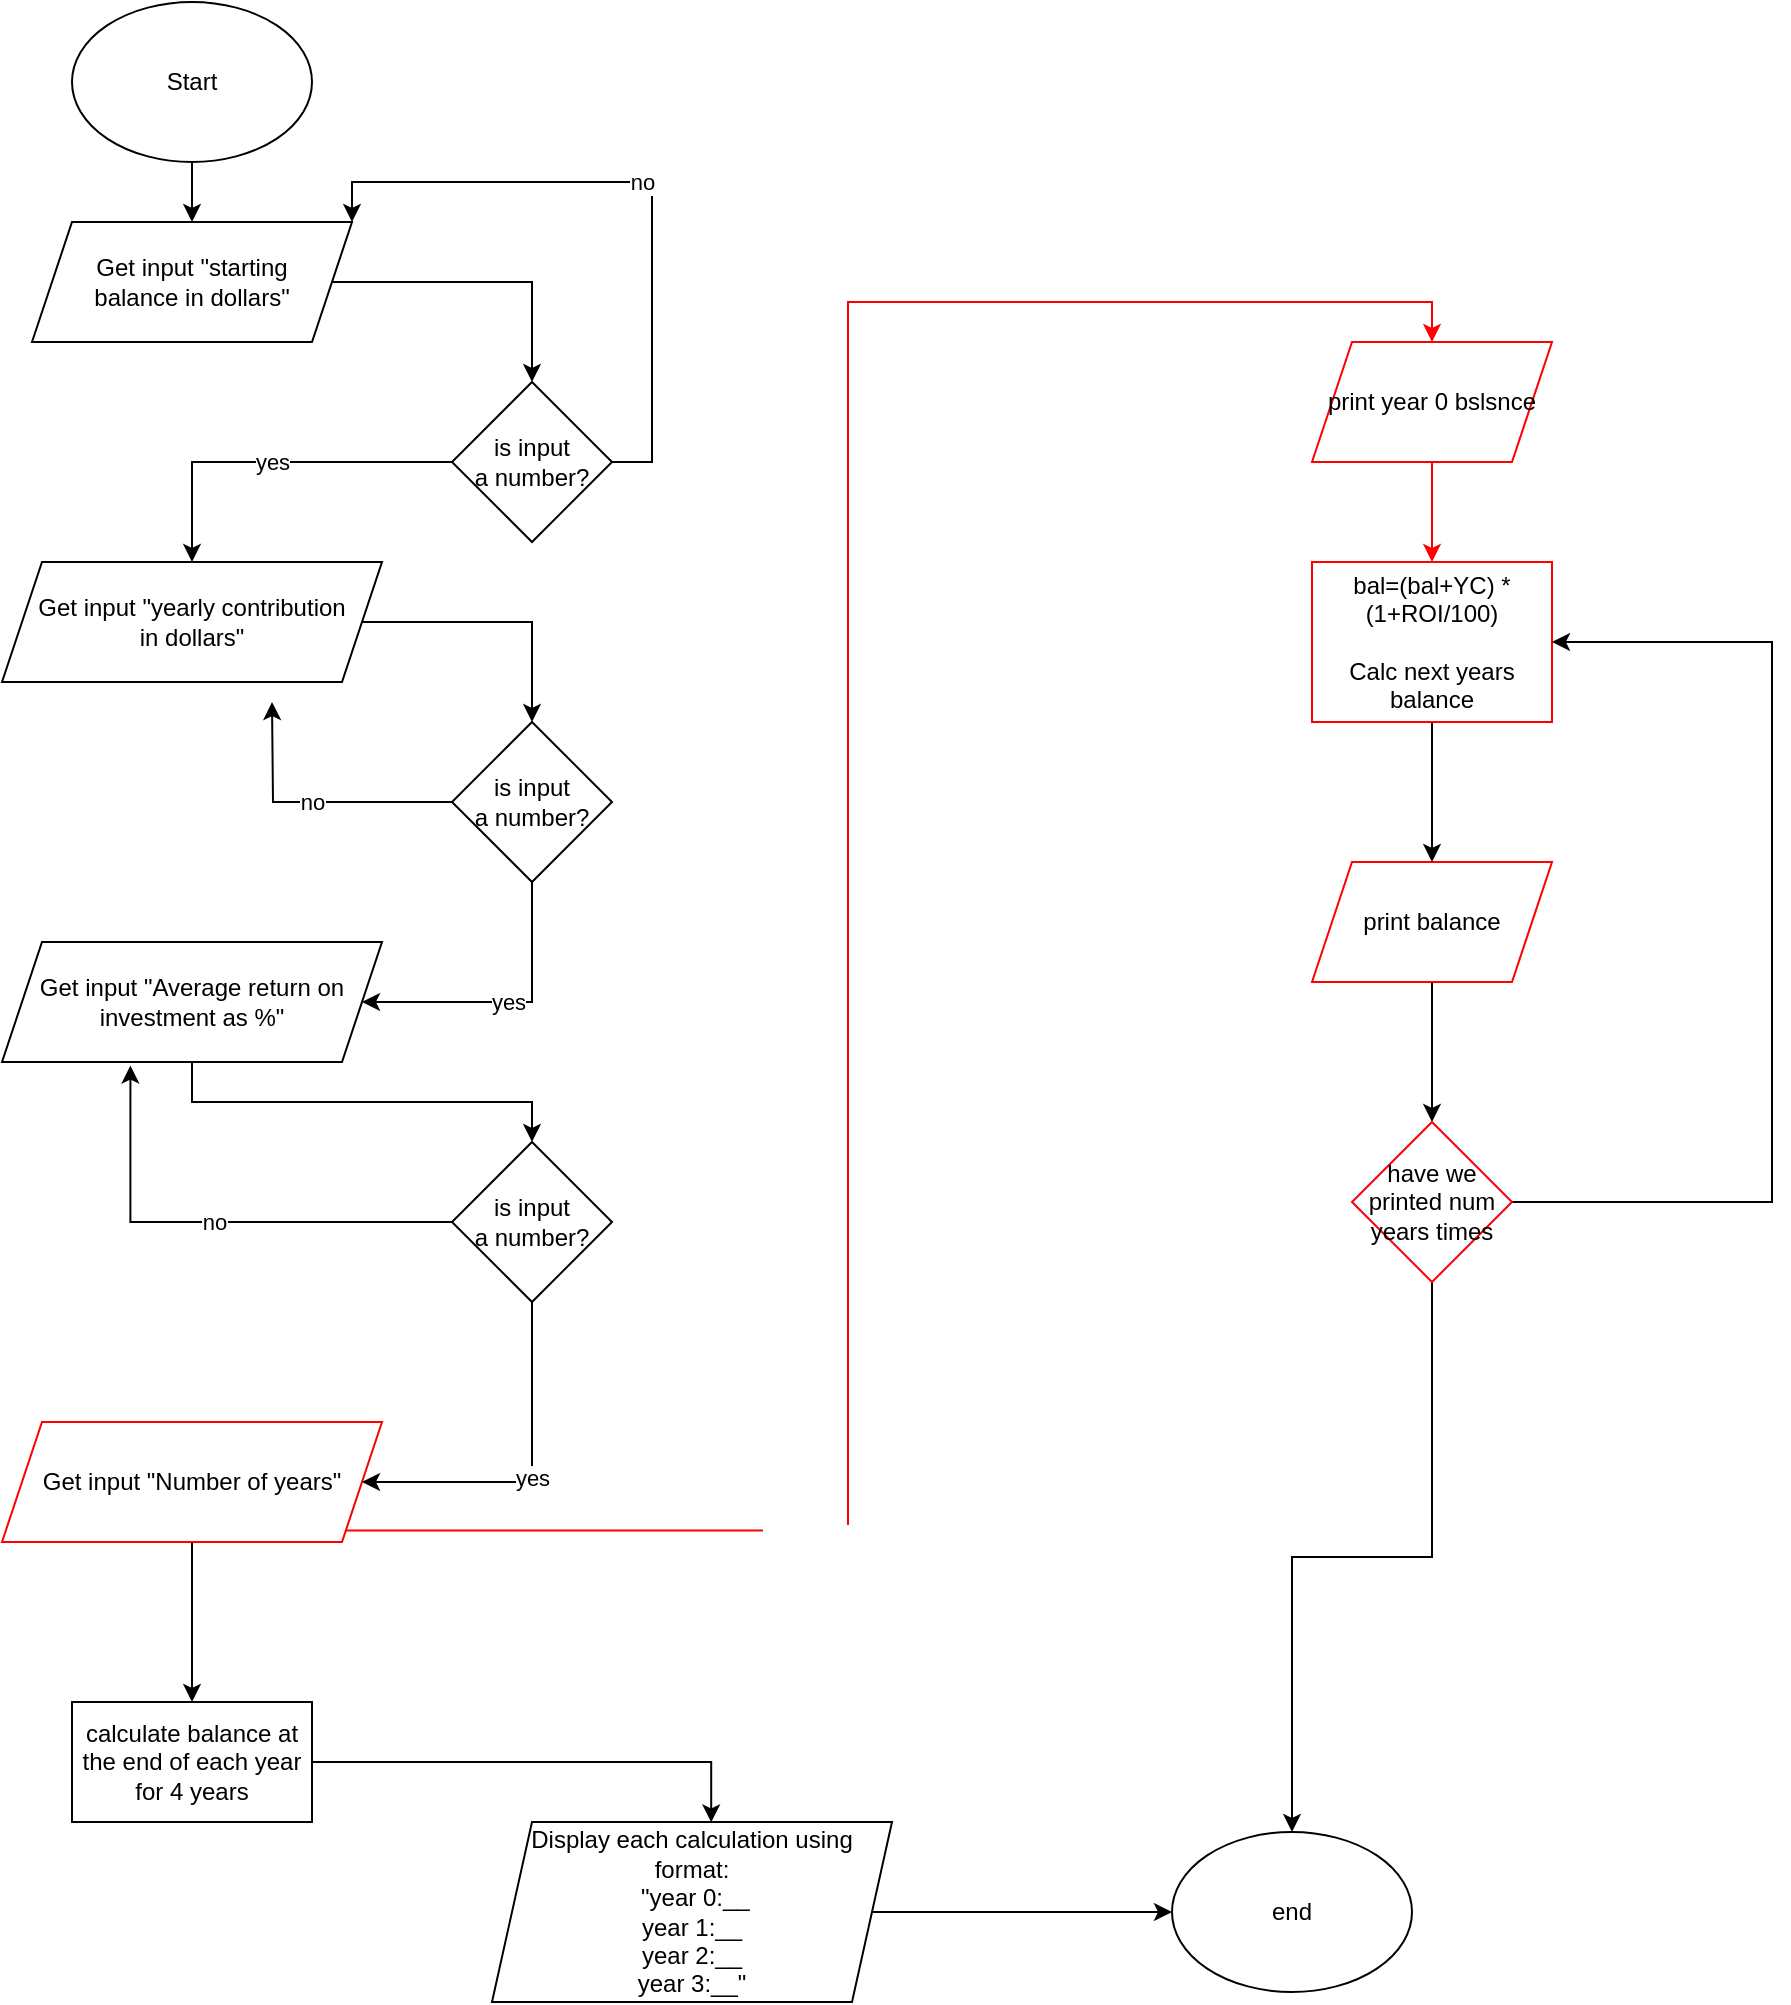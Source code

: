 <mxfile version="13.7.8" type="github"><diagram id="ni7qQaf_fB1tniAwRtNp" name="Page-1"><mxGraphModel dx="1422" dy="794" grid="1" gridSize="10" guides="1" tooltips="1" connect="1" arrows="1" fold="1" page="1" pageScale="1" pageWidth="850" pageHeight="1100" math="0" shadow="0"><root><mxCell id="0"/><mxCell id="1" parent="0"/><mxCell id="m9BW8e9yrHPexQuClSIB-15" style="edgeStyle=orthogonalEdgeStyle;rounded=0;orthogonalLoop=1;jettySize=auto;html=1;" parent="1" source="m9BW8e9yrHPexQuClSIB-1" target="m9BW8e9yrHPexQuClSIB-4" edge="1"><mxGeometry relative="1" as="geometry"/></mxCell><mxCell id="m9BW8e9yrHPexQuClSIB-1" value="Start" style="ellipse;whiteSpace=wrap;html=1;" parent="1" vertex="1"><mxGeometry x="120" y="40" width="120" height="80" as="geometry"/></mxCell><mxCell id="m9BW8e9yrHPexQuClSIB-16" style="edgeStyle=orthogonalEdgeStyle;rounded=0;orthogonalLoop=1;jettySize=auto;html=1;" parent="1" source="m9BW8e9yrHPexQuClSIB-4" target="m9BW8e9yrHPexQuClSIB-12" edge="1"><mxGeometry relative="1" as="geometry"/></mxCell><mxCell id="m9BW8e9yrHPexQuClSIB-4" value="Get input &quot;starting&lt;br&gt;balance in dollars&quot;" style="shape=parallelogram;perimeter=parallelogramPerimeter;whiteSpace=wrap;html=1;fixedSize=1;" parent="1" vertex="1"><mxGeometry x="100" y="150" width="160" height="60" as="geometry"/></mxCell><mxCell id="m9BW8e9yrHPexQuClSIB-23" style="edgeStyle=orthogonalEdgeStyle;rounded=0;orthogonalLoop=1;jettySize=auto;html=1;entryX=0.5;entryY=0;entryDx=0;entryDy=0;" parent="1" source="m9BW8e9yrHPexQuClSIB-5" target="m9BW8e9yrHPexQuClSIB-22" edge="1"><mxGeometry relative="1" as="geometry"/></mxCell><mxCell id="m9BW8e9yrHPexQuClSIB-5" value="Get input &quot;yearly contribution&lt;br&gt;in dollars&quot;" style="shape=parallelogram;perimeter=parallelogramPerimeter;whiteSpace=wrap;html=1;fixedSize=1;" parent="1" vertex="1"><mxGeometry x="85" y="320" width="190" height="60" as="geometry"/></mxCell><mxCell id="m9BW8e9yrHPexQuClSIB-30" style="edgeStyle=orthogonalEdgeStyle;rounded=0;orthogonalLoop=1;jettySize=auto;html=1;entryX=0.5;entryY=0;entryDx=0;entryDy=0;" parent="1" source="m9BW8e9yrHPexQuClSIB-8" target="m9BW8e9yrHPexQuClSIB-28" edge="1"><mxGeometry relative="1" as="geometry"><Array as="points"><mxPoint x="180" y="590"/><mxPoint x="350" y="590"/></Array></mxGeometry></mxCell><mxCell id="m9BW8e9yrHPexQuClSIB-8" value="Get input &quot;Average return on investment as %&quot;" style="shape=parallelogram;perimeter=parallelogramPerimeter;whiteSpace=wrap;html=1;fixedSize=1;" parent="1" vertex="1"><mxGeometry x="85" y="510" width="190" height="60" as="geometry"/></mxCell><mxCell id="m9BW8e9yrHPexQuClSIB-34" style="edgeStyle=orthogonalEdgeStyle;rounded=0;orthogonalLoop=1;jettySize=auto;html=1;entryX=0.5;entryY=0;entryDx=0;entryDy=0;" parent="1" source="m9BW8e9yrHPexQuClSIB-10" target="m9BW8e9yrHPexQuClSIB-33" edge="1"><mxGeometry relative="1" as="geometry"/></mxCell><mxCell id="m9BW8e9yrHPexQuClSIB-10" value="Get input &quot;Number of years&quot;" style="shape=parallelogram;perimeter=parallelogramPerimeter;whiteSpace=wrap;html=1;fixedSize=1;strokeColor=#FF0000;" parent="1" vertex="1"><mxGeometry x="85" y="750" width="190" height="60" as="geometry"/></mxCell><mxCell id="m9BW8e9yrHPexQuClSIB-25" value="no" style="edgeStyle=orthogonalEdgeStyle;rounded=0;orthogonalLoop=1;jettySize=auto;html=1;entryX=1;entryY=0;entryDx=0;entryDy=0;" parent="1" source="m9BW8e9yrHPexQuClSIB-12" target="m9BW8e9yrHPexQuClSIB-4" edge="1"><mxGeometry relative="1" as="geometry"><Array as="points"><mxPoint x="410" y="270"/><mxPoint x="410" y="130"/><mxPoint x="260" y="130"/></Array></mxGeometry></mxCell><mxCell id="m9BW8e9yrHPexQuClSIB-12" value="is input&lt;br&gt;a number?" style="rhombus;whiteSpace=wrap;html=1;" parent="1" vertex="1"><mxGeometry x="310" y="230" width="80" height="80" as="geometry"/></mxCell><mxCell id="m9BW8e9yrHPexQuClSIB-20" value="yes" style="edgeStyle=orthogonalEdgeStyle;rounded=0;orthogonalLoop=1;jettySize=auto;html=1;entryX=0.5;entryY=0;entryDx=0;entryDy=0;" parent="1" source="m9BW8e9yrHPexQuClSIB-12" target="m9BW8e9yrHPexQuClSIB-5" edge="1"><mxGeometry relative="1" as="geometry"><mxPoint x="180" y="380" as="sourcePoint"/></mxGeometry></mxCell><mxCell id="m9BW8e9yrHPexQuClSIB-26" value="no" style="edgeStyle=orthogonalEdgeStyle;rounded=0;orthogonalLoop=1;jettySize=auto;html=1;" parent="1" source="m9BW8e9yrHPexQuClSIB-22" edge="1"><mxGeometry relative="1" as="geometry"><mxPoint x="220" y="390" as="targetPoint"/></mxGeometry></mxCell><mxCell id="m9BW8e9yrHPexQuClSIB-27" value="yes" style="edgeStyle=orthogonalEdgeStyle;rounded=0;orthogonalLoop=1;jettySize=auto;html=1;" parent="1" source="m9BW8e9yrHPexQuClSIB-22" target="m9BW8e9yrHPexQuClSIB-8" edge="1"><mxGeometry relative="1" as="geometry"><Array as="points"><mxPoint x="350" y="540"/></Array></mxGeometry></mxCell><mxCell id="m9BW8e9yrHPexQuClSIB-22" value="is input&lt;br&gt;a number?" style="rhombus;whiteSpace=wrap;html=1;" parent="1" vertex="1"><mxGeometry x="310" y="400" width="80" height="80" as="geometry"/></mxCell><mxCell id="m9BW8e9yrHPexQuClSIB-31" value="no" style="edgeStyle=orthogonalEdgeStyle;rounded=0;orthogonalLoop=1;jettySize=auto;html=1;entryX=0.338;entryY=1.03;entryDx=0;entryDy=0;entryPerimeter=0;" parent="1" source="m9BW8e9yrHPexQuClSIB-28" target="m9BW8e9yrHPexQuClSIB-8" edge="1"><mxGeometry relative="1" as="geometry"/></mxCell><mxCell id="m9BW8e9yrHPexQuClSIB-32" value="yes" style="edgeStyle=orthogonalEdgeStyle;rounded=0;orthogonalLoop=1;jettySize=auto;html=1;entryX=1;entryY=0.5;entryDx=0;entryDy=0;" parent="1" source="m9BW8e9yrHPexQuClSIB-28" target="m9BW8e9yrHPexQuClSIB-10" edge="1"><mxGeometry relative="1" as="geometry"><Array as="points"><mxPoint x="350" y="780"/></Array></mxGeometry></mxCell><mxCell id="m9BW8e9yrHPexQuClSIB-28" value="is input&lt;br&gt;a number?" style="rhombus;whiteSpace=wrap;html=1;" parent="1" vertex="1"><mxGeometry x="310" y="610" width="80" height="80" as="geometry"/></mxCell><mxCell id="m9BW8e9yrHPexQuClSIB-36" style="edgeStyle=orthogonalEdgeStyle;rounded=0;orthogonalLoop=1;jettySize=auto;html=1;entryX=0.548;entryY=0.002;entryDx=0;entryDy=0;entryPerimeter=0;" parent="1" source="m9BW8e9yrHPexQuClSIB-33" target="m9BW8e9yrHPexQuClSIB-35" edge="1"><mxGeometry relative="1" as="geometry"/></mxCell><mxCell id="m9BW8e9yrHPexQuClSIB-33" value="calculate balance at the end of each year for 4 years" style="rounded=0;whiteSpace=wrap;html=1;" parent="1" vertex="1"><mxGeometry x="120" y="890" width="120" height="60" as="geometry"/></mxCell><mxCell id="m9BW8e9yrHPexQuClSIB-38" style="edgeStyle=orthogonalEdgeStyle;rounded=0;orthogonalLoop=1;jettySize=auto;html=1;entryX=0;entryY=0.5;entryDx=0;entryDy=0;" parent="1" source="m9BW8e9yrHPexQuClSIB-35" target="m9BW8e9yrHPexQuClSIB-37" edge="1"><mxGeometry relative="1" as="geometry"/></mxCell><mxCell id="m9BW8e9yrHPexQuClSIB-35" value="Display each calculation using format:&lt;br&gt;&amp;nbsp;&quot;year 0:__ &lt;br&gt;year 1:__ &lt;br&gt;year 2:__ &lt;br&gt;year 3:__&quot;" style="shape=parallelogram;perimeter=parallelogramPerimeter;whiteSpace=wrap;html=1;fixedSize=1;" parent="1" vertex="1"><mxGeometry x="330" y="950" width="200" height="90" as="geometry"/></mxCell><mxCell id="m9BW8e9yrHPexQuClSIB-37" value="end" style="ellipse;whiteSpace=wrap;html=1;" parent="1" vertex="1"><mxGeometry x="670" y="955" width="120" height="80" as="geometry"/></mxCell><mxCell id="Pp0AaoIP2bxb_xUm1NFs-4" style="edgeStyle=orthogonalEdgeStyle;rounded=0;orthogonalLoop=1;jettySize=auto;html=1;exitX=0.5;exitY=1;exitDx=0;exitDy=0;" edge="1" parent="1" source="Pp0AaoIP2bxb_xUm1NFs-2" target="Pp0AaoIP2bxb_xUm1NFs-3"><mxGeometry relative="1" as="geometry"/></mxCell><mxCell id="Pp0AaoIP2bxb_xUm1NFs-2" value="bal=(bal+YC) * (1+ROI/100)&lt;br&gt;&lt;br&gt;Calc next years balance" style="rounded=0;whiteSpace=wrap;html=1;strokeColor=#FF0000;" vertex="1" parent="1"><mxGeometry x="740" y="320" width="120" height="80" as="geometry"/></mxCell><mxCell id="Pp0AaoIP2bxb_xUm1NFs-6" value="" style="edgeStyle=orthogonalEdgeStyle;rounded=0;orthogonalLoop=1;jettySize=auto;html=1;" edge="1" parent="1" source="Pp0AaoIP2bxb_xUm1NFs-3" target="Pp0AaoIP2bxb_xUm1NFs-5"><mxGeometry relative="1" as="geometry"/></mxCell><mxCell id="Pp0AaoIP2bxb_xUm1NFs-3" value="print balance" style="shape=parallelogram;perimeter=parallelogramPerimeter;whiteSpace=wrap;html=1;fixedSize=1;strokeColor=#FF0000;" vertex="1" parent="1"><mxGeometry x="740" y="470" width="120" height="60" as="geometry"/></mxCell><mxCell id="Pp0AaoIP2bxb_xUm1NFs-7" style="edgeStyle=orthogonalEdgeStyle;rounded=0;orthogonalLoop=1;jettySize=auto;html=1;exitX=1;exitY=0.5;exitDx=0;exitDy=0;entryX=1;entryY=0.5;entryDx=0;entryDy=0;" edge="1" parent="1" source="Pp0AaoIP2bxb_xUm1NFs-5" target="Pp0AaoIP2bxb_xUm1NFs-2"><mxGeometry relative="1" as="geometry"><Array as="points"><mxPoint x="970" y="640"/><mxPoint x="970" y="360"/></Array></mxGeometry></mxCell><mxCell id="Pp0AaoIP2bxb_xUm1NFs-8" style="edgeStyle=orthogonalEdgeStyle;rounded=0;orthogonalLoop=1;jettySize=auto;html=1;exitX=0.5;exitY=1;exitDx=0;exitDy=0;entryX=0.5;entryY=0;entryDx=0;entryDy=0;" edge="1" parent="1" source="Pp0AaoIP2bxb_xUm1NFs-5" target="m9BW8e9yrHPexQuClSIB-37"><mxGeometry relative="1" as="geometry"/></mxCell><mxCell id="Pp0AaoIP2bxb_xUm1NFs-5" value="have we printed num years times" style="rhombus;whiteSpace=wrap;html=1;strokeColor=#FF0000;" vertex="1" parent="1"><mxGeometry x="760" y="600" width="80" height="80" as="geometry"/></mxCell><mxCell id="Pp0AaoIP2bxb_xUm1NFs-12" style="edgeStyle=orthogonalEdgeStyle;rounded=0;orthogonalLoop=1;jettySize=auto;html=1;exitX=0.5;exitY=1;exitDx=0;exitDy=0;entryX=0.5;entryY=0;entryDx=0;entryDy=0;strokeColor=#FF0000;" edge="1" parent="1" source="Pp0AaoIP2bxb_xUm1NFs-10" target="Pp0AaoIP2bxb_xUm1NFs-2"><mxGeometry relative="1" as="geometry"/></mxCell><mxCell id="Pp0AaoIP2bxb_xUm1NFs-10" value="print year 0 bslsnce" style="shape=parallelogram;perimeter=parallelogramPerimeter;whiteSpace=wrap;html=1;fixedSize=1;strokeColor=#FF0000;" vertex="1" parent="1"><mxGeometry x="740" y="210" width="120" height="60" as="geometry"/></mxCell><mxCell id="Pp0AaoIP2bxb_xUm1NFs-11" style="edgeStyle=orthogonalEdgeStyle;rounded=0;orthogonalLoop=1;jettySize=auto;html=1;exitX=1;exitY=1;exitDx=0;exitDy=0;entryX=0.5;entryY=0;entryDx=0;entryDy=0;strokeColor=#FF0000;" edge="1" parent="1" source="m9BW8e9yrHPexQuClSIB-10" target="Pp0AaoIP2bxb_xUm1NFs-10"><mxGeometry relative="1" as="geometry"><mxPoint x="256.905" y="804.286" as="sourcePoint"/><mxPoint x="800" y="320" as="targetPoint"/><Array as="points"><mxPoint x="508" y="804"/><mxPoint x="508" y="190"/></Array></mxGeometry></mxCell></root></mxGraphModel></diagram></mxfile>